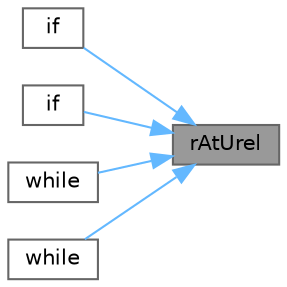 digraph "rAtUrel"
{
 // LATEX_PDF_SIZE
  bgcolor="transparent";
  edge [fontname=Helvetica,fontsize=10,labelfontname=Helvetica,labelfontsize=10];
  node [fontname=Helvetica,fontsize=10,shape=box,height=0.2,width=0.4];
  rankdir="RL";
  Node1 [id="Node000001",label="rAtUrel",height=0.2,width=0.4,color="gray40", fillcolor="grey60", style="filled", fontcolor="black",tooltip=" "];
  Node1 -> Node2 [id="edge1_Node000001_Node000002",dir="back",color="steelblue1",style="solid",tooltip=" "];
  Node2 [id="Node000002",label="if",height=0.2,width=0.4,color="grey40", fillcolor="white", style="filled",URL="$incompressible_2pimpleFoam_2SRFPimpleFoam_2pEqn_8H.html#a51a6e1697d23e2077ab4d9b2b12f2d54",tooltip=" "];
  Node1 -> Node3 [id="edge2_Node000001_Node000003",dir="back",color="steelblue1",style="solid",tooltip=" "];
  Node3 [id="Node000003",label="if",height=0.2,width=0.4,color="grey40", fillcolor="white", style="filled",URL="$incompressible_2simpleFoam_2SRFSimpleFoam_2pEqn_8H.html#a6e1e214e9166a088ad3248bdc8d6f57c",tooltip=" "];
  Node1 -> Node4 [id="edge3_Node000001_Node000004",dir="back",color="steelblue1",style="solid",tooltip=" "];
  Node4 [id="Node000004",label="while",height=0.2,width=0.4,color="grey40", fillcolor="white", style="filled",URL="$incompressible_2pimpleFoam_2SRFPimpleFoam_2pEqn_8H.html#ab13470e79e249d04c443bf59be9ff31d",tooltip=" "];
  Node1 -> Node5 [id="edge4_Node000001_Node000005",dir="back",color="steelblue1",style="solid",tooltip=" "];
  Node5 [id="Node000005",label="while",height=0.2,width=0.4,color="grey40", fillcolor="white", style="filled",URL="$incompressible_2simpleFoam_2SRFSimpleFoam_2pEqn_8H.html#a80a1a15f423dbb405b1a80b4354d5793",tooltip=" "];
}
